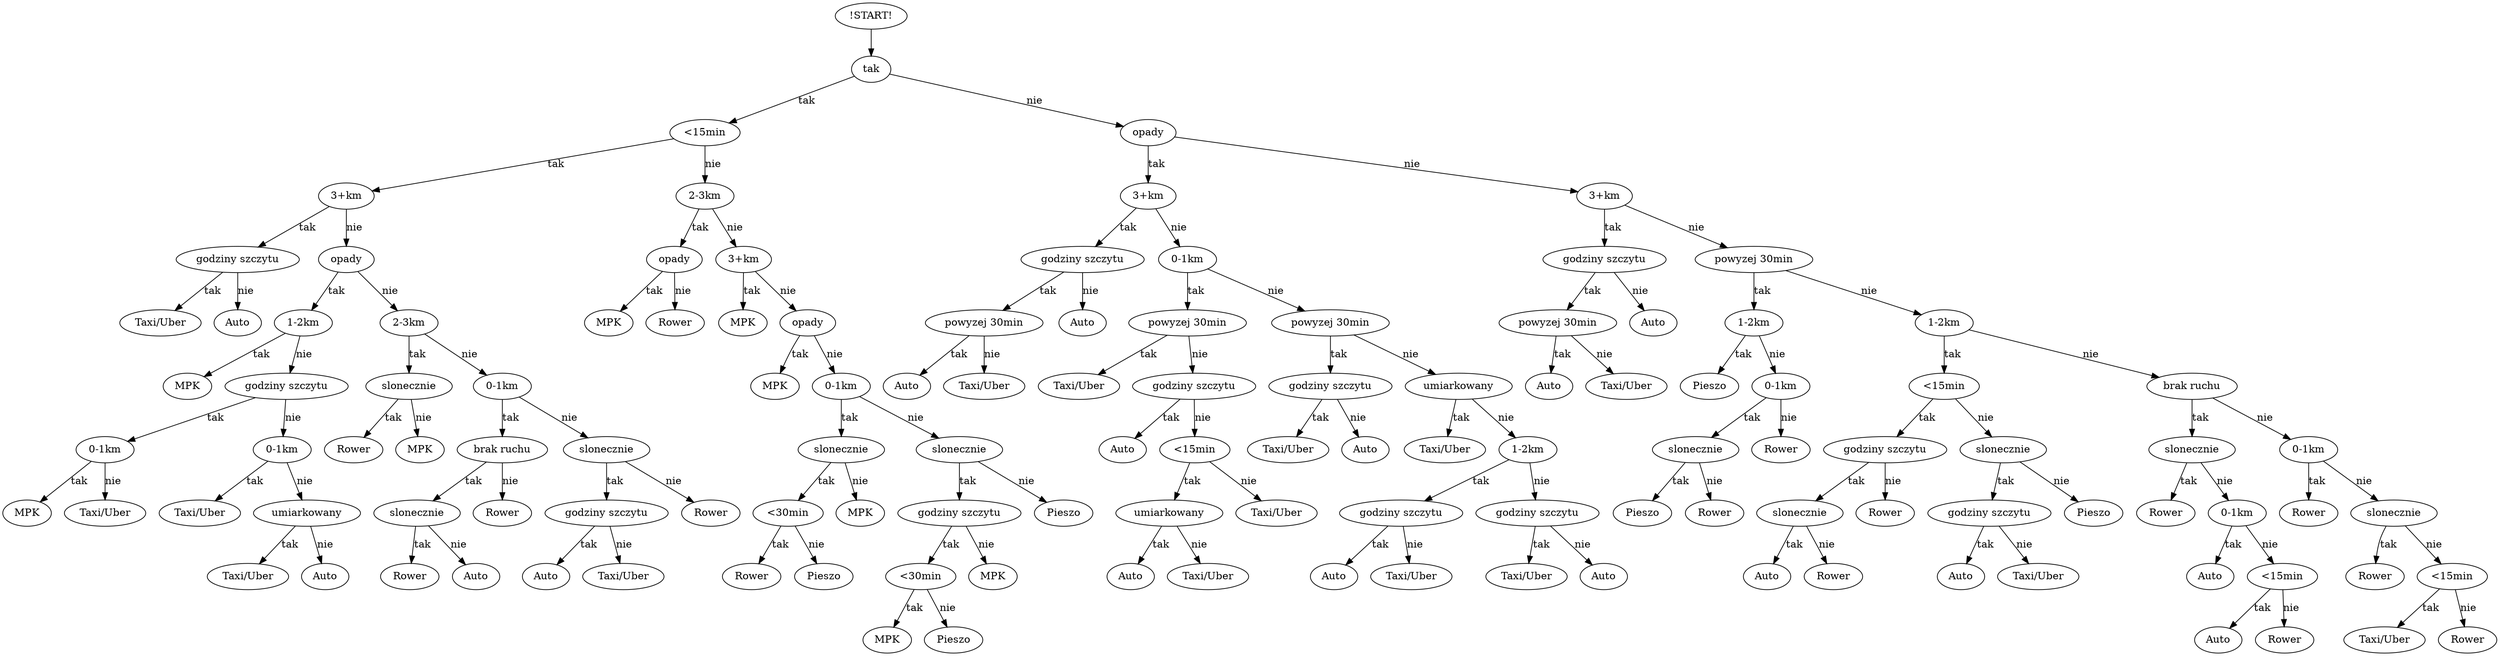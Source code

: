 // first
digraph {
	"e72a1e68-bd0e-4796-80af-b9c08810ddee" [label=tak]
	"!START!" -> "e72a1e68-bd0e-4796-80af-b9c08810ddee" [label=""]
	"e65f7de6-4a63-49f3-8550-bfc30dfb03e4" [label="<15min"]
	"e72a1e68-bd0e-4796-80af-b9c08810ddee" -> "e65f7de6-4a63-49f3-8550-bfc30dfb03e4" [label=tak]
	"829e3355-4c32-4c87-a706-6ee6b9d0e9bb" [label="3+km"]
	"e65f7de6-4a63-49f3-8550-bfc30dfb03e4" -> "829e3355-4c32-4c87-a706-6ee6b9d0e9bb" [label=tak]
	"0b53efb9-55ea-4384-84d3-65fb2e265f41" [label="godziny szczytu"]
	"829e3355-4c32-4c87-a706-6ee6b9d0e9bb" -> "0b53efb9-55ea-4384-84d3-65fb2e265f41" [label=tak]
	"4b99e252-1a45-47fb-8fab-452cc2b8126a" [label="Taxi/Uber"]
	"0b53efb9-55ea-4384-84d3-65fb2e265f41" -> "4b99e252-1a45-47fb-8fab-452cc2b8126a" [label=tak]
	"b96ff3bb-720f-40d7-9a4b-8ff8b80f7c21" [label=Auto]
	"0b53efb9-55ea-4384-84d3-65fb2e265f41" -> "b96ff3bb-720f-40d7-9a4b-8ff8b80f7c21" [label=nie]
	"9be3deba-39cf-419e-921f-ad772bb56677" [label=opady]
	"829e3355-4c32-4c87-a706-6ee6b9d0e9bb" -> "9be3deba-39cf-419e-921f-ad772bb56677" [label=nie]
	"91609b98-c894-4fd8-b645-2410c9dcf161" [label="1-2km"]
	"9be3deba-39cf-419e-921f-ad772bb56677" -> "91609b98-c894-4fd8-b645-2410c9dcf161" [label=tak]
	"d7408aef-afc0-48fa-b36e-048eb885acc6" [label=MPK]
	"91609b98-c894-4fd8-b645-2410c9dcf161" -> "d7408aef-afc0-48fa-b36e-048eb885acc6" [label=tak]
	"8471539d-8dc5-4d5e-83f6-39401250a45d" [label="godziny szczytu"]
	"91609b98-c894-4fd8-b645-2410c9dcf161" -> "8471539d-8dc5-4d5e-83f6-39401250a45d" [label=nie]
	"caab7ac4-18df-4fc1-8351-a12c281b711e" [label="0-1km"]
	"8471539d-8dc5-4d5e-83f6-39401250a45d" -> "caab7ac4-18df-4fc1-8351-a12c281b711e" [label=tak]
	"b2635528-9734-4324-acba-46e6c62b64c4" [label=MPK]
	"caab7ac4-18df-4fc1-8351-a12c281b711e" -> "b2635528-9734-4324-acba-46e6c62b64c4" [label=tak]
	"f818f202-9401-49dc-bf14-0b782b94412f" [label="Taxi/Uber"]
	"caab7ac4-18df-4fc1-8351-a12c281b711e" -> "f818f202-9401-49dc-bf14-0b782b94412f" [label=nie]
	"e1ba0492-2e3d-4d92-9a84-a62c6e60b071" [label="0-1km"]
	"8471539d-8dc5-4d5e-83f6-39401250a45d" -> "e1ba0492-2e3d-4d92-9a84-a62c6e60b071" [label=nie]
	"1a27eb69-291e-4b11-84e7-ec0d2cb673e4" [label="Taxi/Uber"]
	"e1ba0492-2e3d-4d92-9a84-a62c6e60b071" -> "1a27eb69-291e-4b11-84e7-ec0d2cb673e4" [label=tak]
	"107318b1-fa07-4f5e-966d-b02d87782932" [label=umiarkowany]
	"e1ba0492-2e3d-4d92-9a84-a62c6e60b071" -> "107318b1-fa07-4f5e-966d-b02d87782932" [label=nie]
	"bfe8b777-841b-4f7f-a2c8-097ae2a4a517" [label="Taxi/Uber"]
	"107318b1-fa07-4f5e-966d-b02d87782932" -> "bfe8b777-841b-4f7f-a2c8-097ae2a4a517" [label=tak]
	"772a074f-99ff-4764-baf0-65a166450b99" [label=Auto]
	"107318b1-fa07-4f5e-966d-b02d87782932" -> "772a074f-99ff-4764-baf0-65a166450b99" [label=nie]
	"6b0c7092-6b40-40f3-b4f4-98869aa888d7" [label="2-3km"]
	"9be3deba-39cf-419e-921f-ad772bb56677" -> "6b0c7092-6b40-40f3-b4f4-98869aa888d7" [label=nie]
	"019ca31f-c37b-4f63-8356-b029258beaa2" [label=slonecznie]
	"6b0c7092-6b40-40f3-b4f4-98869aa888d7" -> "019ca31f-c37b-4f63-8356-b029258beaa2" [label=tak]
	"45a98b51-216c-4eb2-9d3d-498c166573b4" [label=Rower]
	"019ca31f-c37b-4f63-8356-b029258beaa2" -> "45a98b51-216c-4eb2-9d3d-498c166573b4" [label=tak]
	"b97065dc-fb75-4b52-8a59-2099c5b16c61" [label=MPK]
	"019ca31f-c37b-4f63-8356-b029258beaa2" -> "b97065dc-fb75-4b52-8a59-2099c5b16c61" [label=nie]
	"af806793-0a9d-4a49-a155-325043d03f7a" [label="0-1km"]
	"6b0c7092-6b40-40f3-b4f4-98869aa888d7" -> "af806793-0a9d-4a49-a155-325043d03f7a" [label=nie]
	"ce7491ca-dfee-4d99-bb5f-201e703da307" [label="brak ruchu"]
	"af806793-0a9d-4a49-a155-325043d03f7a" -> "ce7491ca-dfee-4d99-bb5f-201e703da307" [label=tak]
	"ee7da8f8-7fd9-4d8f-9e3f-826020b84905" [label=slonecznie]
	"ce7491ca-dfee-4d99-bb5f-201e703da307" -> "ee7da8f8-7fd9-4d8f-9e3f-826020b84905" [label=tak]
	"0fb62f55-7ba1-4e88-99b9-1f9360081972" [label=Rower]
	"ee7da8f8-7fd9-4d8f-9e3f-826020b84905" -> "0fb62f55-7ba1-4e88-99b9-1f9360081972" [label=tak]
	"5027b0f0-d74f-4da1-bb63-3d5c5344be7d" [label=Auto]
	"ee7da8f8-7fd9-4d8f-9e3f-826020b84905" -> "5027b0f0-d74f-4da1-bb63-3d5c5344be7d" [label=nie]
	"67c7c7e0-10c3-4557-a109-6e1eadc1c55d" [label=Rower]
	"ce7491ca-dfee-4d99-bb5f-201e703da307" -> "67c7c7e0-10c3-4557-a109-6e1eadc1c55d" [label=nie]
	"0f729caa-9052-40e7-9da8-11e54ba6d980" [label=slonecznie]
	"af806793-0a9d-4a49-a155-325043d03f7a" -> "0f729caa-9052-40e7-9da8-11e54ba6d980" [label=nie]
	"47d70575-7afb-4b0c-b807-cbd83b1f21c0" [label="godziny szczytu"]
	"0f729caa-9052-40e7-9da8-11e54ba6d980" -> "47d70575-7afb-4b0c-b807-cbd83b1f21c0" [label=tak]
	"dad2f794-38fd-4c61-a99b-197321aaf7bf" [label=Auto]
	"47d70575-7afb-4b0c-b807-cbd83b1f21c0" -> "dad2f794-38fd-4c61-a99b-197321aaf7bf" [label=tak]
	"135e14f5-236d-436d-a420-b35504e6d779" [label="Taxi/Uber"]
	"47d70575-7afb-4b0c-b807-cbd83b1f21c0" -> "135e14f5-236d-436d-a420-b35504e6d779" [label=nie]
	"eebc1946-bfb0-46ba-a9bf-5f4250f9d423" [label=Rower]
	"0f729caa-9052-40e7-9da8-11e54ba6d980" -> "eebc1946-bfb0-46ba-a9bf-5f4250f9d423" [label=nie]
	"e0d1fc98-ce76-45af-9e2f-db558a56f277" [label="2-3km"]
	"e65f7de6-4a63-49f3-8550-bfc30dfb03e4" -> "e0d1fc98-ce76-45af-9e2f-db558a56f277" [label=nie]
	"280b08fb-0540-4302-8d4b-dca4055283d4" [label=opady]
	"e0d1fc98-ce76-45af-9e2f-db558a56f277" -> "280b08fb-0540-4302-8d4b-dca4055283d4" [label=tak]
	"e9045109-e1b6-41e9-b1e7-6f2d0c1c5d01" [label=MPK]
	"280b08fb-0540-4302-8d4b-dca4055283d4" -> "e9045109-e1b6-41e9-b1e7-6f2d0c1c5d01" [label=tak]
	"b1860e74-3152-4ba3-b62c-3e80d369123f" [label=Rower]
	"280b08fb-0540-4302-8d4b-dca4055283d4" -> "b1860e74-3152-4ba3-b62c-3e80d369123f" [label=nie]
	"b8233e15-98d6-48e1-9e79-0079a19bacc6" [label="3+km"]
	"e0d1fc98-ce76-45af-9e2f-db558a56f277" -> "b8233e15-98d6-48e1-9e79-0079a19bacc6" [label=nie]
	"f86d05d8-49c3-44b5-8b22-e5c3f5deb81a" [label=MPK]
	"b8233e15-98d6-48e1-9e79-0079a19bacc6" -> "f86d05d8-49c3-44b5-8b22-e5c3f5deb81a" [label=tak]
	"953bc01f-4883-4019-b031-9fe2046d16b0" [label=opady]
	"b8233e15-98d6-48e1-9e79-0079a19bacc6" -> "953bc01f-4883-4019-b031-9fe2046d16b0" [label=nie]
	"a3e89d0f-8f84-46c1-a1e7-7b0faada9004" [label=MPK]
	"953bc01f-4883-4019-b031-9fe2046d16b0" -> "a3e89d0f-8f84-46c1-a1e7-7b0faada9004" [label=tak]
	"b49d9da0-577d-461d-bd03-c669da749483" [label="0-1km"]
	"953bc01f-4883-4019-b031-9fe2046d16b0" -> "b49d9da0-577d-461d-bd03-c669da749483" [label=nie]
	"8d1cb8e2-8b57-42c1-bcf9-959ff799eabe" [label=slonecznie]
	"b49d9da0-577d-461d-bd03-c669da749483" -> "8d1cb8e2-8b57-42c1-bcf9-959ff799eabe" [label=tak]
	"0820c1c5-4dd7-4bfd-ac63-5dd291213862" [label="<30min"]
	"8d1cb8e2-8b57-42c1-bcf9-959ff799eabe" -> "0820c1c5-4dd7-4bfd-ac63-5dd291213862" [label=tak]
	"c549e5aa-091e-4ff5-903c-c3a31a121c01" [label=Rower]
	"0820c1c5-4dd7-4bfd-ac63-5dd291213862" -> "c549e5aa-091e-4ff5-903c-c3a31a121c01" [label=tak]
	"289e5746-30ce-43b6-9b6e-daebafe000af" [label=Pieszo]
	"0820c1c5-4dd7-4bfd-ac63-5dd291213862" -> "289e5746-30ce-43b6-9b6e-daebafe000af" [label=nie]
	"6eace53d-00ea-40fc-a442-8634de22b807" [label=MPK]
	"8d1cb8e2-8b57-42c1-bcf9-959ff799eabe" -> "6eace53d-00ea-40fc-a442-8634de22b807" [label=nie]
	"1b9c2e73-78d1-43a0-92f0-5f770d51ed33" [label=slonecznie]
	"b49d9da0-577d-461d-bd03-c669da749483" -> "1b9c2e73-78d1-43a0-92f0-5f770d51ed33" [label=nie]
	"101674c1-67f0-4d55-a576-a8ddf787e7d9" [label="godziny szczytu"]
	"1b9c2e73-78d1-43a0-92f0-5f770d51ed33" -> "101674c1-67f0-4d55-a576-a8ddf787e7d9" [label=tak]
	"6f0ee557-86bf-46a5-b643-6946303e11db" [label="<30min"]
	"101674c1-67f0-4d55-a576-a8ddf787e7d9" -> "6f0ee557-86bf-46a5-b643-6946303e11db" [label=tak]
	"cc14b5be-6b9e-49d3-978d-a9e313343cf2" [label=MPK]
	"6f0ee557-86bf-46a5-b643-6946303e11db" -> "cc14b5be-6b9e-49d3-978d-a9e313343cf2" [label=tak]
	"168f19db-db0e-45da-99df-95d54bea0cb6" [label=Pieszo]
	"6f0ee557-86bf-46a5-b643-6946303e11db" -> "168f19db-db0e-45da-99df-95d54bea0cb6" [label=nie]
	"042928ca-0e37-4387-a8bd-b33e17480437" [label=MPK]
	"101674c1-67f0-4d55-a576-a8ddf787e7d9" -> "042928ca-0e37-4387-a8bd-b33e17480437" [label=nie]
	"24d95538-c101-48ba-9830-09860d76e318" [label=Pieszo]
	"1b9c2e73-78d1-43a0-92f0-5f770d51ed33" -> "24d95538-c101-48ba-9830-09860d76e318" [label=nie]
	"98d47ded-b65d-4046-a4ec-a4b8be3fc93a" [label=opady]
	"e72a1e68-bd0e-4796-80af-b9c08810ddee" -> "98d47ded-b65d-4046-a4ec-a4b8be3fc93a" [label=nie]
	"4d59a017-b7c3-456c-b069-50ab03aaab13" [label="3+km"]
	"98d47ded-b65d-4046-a4ec-a4b8be3fc93a" -> "4d59a017-b7c3-456c-b069-50ab03aaab13" [label=tak]
	"09d15c13-d516-4067-94ec-5e91fa6aea6a" [label="godziny szczytu"]
	"4d59a017-b7c3-456c-b069-50ab03aaab13" -> "09d15c13-d516-4067-94ec-5e91fa6aea6a" [label=tak]
	"44c22f3a-efc3-412c-b426-b2431cfd0a8f" [label="powyzej 30min"]
	"09d15c13-d516-4067-94ec-5e91fa6aea6a" -> "44c22f3a-efc3-412c-b426-b2431cfd0a8f" [label=tak]
	"85b595fb-5590-48ec-8e0e-5c70c7ad9e29" [label=Auto]
	"44c22f3a-efc3-412c-b426-b2431cfd0a8f" -> "85b595fb-5590-48ec-8e0e-5c70c7ad9e29" [label=tak]
	"bf395be4-4805-45ed-b17f-fee87a6e63a6" [label="Taxi/Uber"]
	"44c22f3a-efc3-412c-b426-b2431cfd0a8f" -> "bf395be4-4805-45ed-b17f-fee87a6e63a6" [label=nie]
	"85817829-94e1-42da-8591-2b6966ee4aa1" [label=Auto]
	"09d15c13-d516-4067-94ec-5e91fa6aea6a" -> "85817829-94e1-42da-8591-2b6966ee4aa1" [label=nie]
	"3595d361-5c9b-4973-8b2f-443a8f4da9e0" [label="0-1km"]
	"4d59a017-b7c3-456c-b069-50ab03aaab13" -> "3595d361-5c9b-4973-8b2f-443a8f4da9e0" [label=nie]
	"b2784d6c-5866-4b4c-acc8-02e59ceb88f4" [label="powyzej 30min"]
	"3595d361-5c9b-4973-8b2f-443a8f4da9e0" -> "b2784d6c-5866-4b4c-acc8-02e59ceb88f4" [label=tak]
	"348d4628-3057-4f00-a529-37f43f9c40e6" [label="Taxi/Uber"]
	"b2784d6c-5866-4b4c-acc8-02e59ceb88f4" -> "348d4628-3057-4f00-a529-37f43f9c40e6" [label=tak]
	"2e773c27-a223-4e60-860b-f1f9caf9e638" [label="godziny szczytu"]
	"b2784d6c-5866-4b4c-acc8-02e59ceb88f4" -> "2e773c27-a223-4e60-860b-f1f9caf9e638" [label=nie]
	"f417ebcf-19ee-4b40-8097-17b499cbdc75" [label=Auto]
	"2e773c27-a223-4e60-860b-f1f9caf9e638" -> "f417ebcf-19ee-4b40-8097-17b499cbdc75" [label=tak]
	"05f66282-e588-4efc-b74d-a685a692b354" [label="<15min"]
	"2e773c27-a223-4e60-860b-f1f9caf9e638" -> "05f66282-e588-4efc-b74d-a685a692b354" [label=nie]
	"b8a605fc-8513-4fd6-8313-fbf0dad2fab5" [label=umiarkowany]
	"05f66282-e588-4efc-b74d-a685a692b354" -> "b8a605fc-8513-4fd6-8313-fbf0dad2fab5" [label=tak]
	"c869d7e3-aee0-45a6-afb4-03b6ac260c2c" [label=Auto]
	"b8a605fc-8513-4fd6-8313-fbf0dad2fab5" -> "c869d7e3-aee0-45a6-afb4-03b6ac260c2c" [label=tak]
	"5caeed57-c56c-40b9-b429-d0f41545a053" [label="Taxi/Uber"]
	"b8a605fc-8513-4fd6-8313-fbf0dad2fab5" -> "5caeed57-c56c-40b9-b429-d0f41545a053" [label=nie]
	"1c413619-26dc-47da-944d-0e109c9b01be" [label="Taxi/Uber"]
	"05f66282-e588-4efc-b74d-a685a692b354" -> "1c413619-26dc-47da-944d-0e109c9b01be" [label=nie]
	"6b4b0fe8-6815-45c8-ab1f-ee0d4ba6bbed" [label="powyzej 30min"]
	"3595d361-5c9b-4973-8b2f-443a8f4da9e0" -> "6b4b0fe8-6815-45c8-ab1f-ee0d4ba6bbed" [label=nie]
	"75e8241e-8367-47aa-92ca-95e0468160e2" [label="godziny szczytu"]
	"6b4b0fe8-6815-45c8-ab1f-ee0d4ba6bbed" -> "75e8241e-8367-47aa-92ca-95e0468160e2" [label=tak]
	"10da82f5-930a-43be-b452-85429371f805" [label="Taxi/Uber"]
	"75e8241e-8367-47aa-92ca-95e0468160e2" -> "10da82f5-930a-43be-b452-85429371f805" [label=tak]
	"8fda78a7-d216-4c73-b22b-18139ac91954" [label=Auto]
	"75e8241e-8367-47aa-92ca-95e0468160e2" -> "8fda78a7-d216-4c73-b22b-18139ac91954" [label=nie]
	"f59684b5-b425-4631-bb53-64ebd0027c95" [label=umiarkowany]
	"6b4b0fe8-6815-45c8-ab1f-ee0d4ba6bbed" -> "f59684b5-b425-4631-bb53-64ebd0027c95" [label=nie]
	"5f0b8897-d968-4a9d-867e-408e3a1a065a" [label="Taxi/Uber"]
	"f59684b5-b425-4631-bb53-64ebd0027c95" -> "5f0b8897-d968-4a9d-867e-408e3a1a065a" [label=tak]
	"93e59004-16ec-4353-9b94-222c3e8417c0" [label="1-2km"]
	"f59684b5-b425-4631-bb53-64ebd0027c95" -> "93e59004-16ec-4353-9b94-222c3e8417c0" [label=nie]
	"032a7215-402f-410f-8578-a11af6aead96" [label="godziny szczytu"]
	"93e59004-16ec-4353-9b94-222c3e8417c0" -> "032a7215-402f-410f-8578-a11af6aead96" [label=tak]
	"e1e7e5cc-cc2f-430b-a93e-4b8fd71ccbfa" [label=Auto]
	"032a7215-402f-410f-8578-a11af6aead96" -> "e1e7e5cc-cc2f-430b-a93e-4b8fd71ccbfa" [label=tak]
	"9c2eeed2-84fd-43c9-98eb-3131d9af1acc" [label="Taxi/Uber"]
	"032a7215-402f-410f-8578-a11af6aead96" -> "9c2eeed2-84fd-43c9-98eb-3131d9af1acc" [label=nie]
	"7682b4aa-61d3-460e-85a7-1682b2939a5a" [label="godziny szczytu"]
	"93e59004-16ec-4353-9b94-222c3e8417c0" -> "7682b4aa-61d3-460e-85a7-1682b2939a5a" [label=nie]
	"0efcfd1b-4ab3-4e5e-804b-042ef7b8acc7" [label="Taxi/Uber"]
	"7682b4aa-61d3-460e-85a7-1682b2939a5a" -> "0efcfd1b-4ab3-4e5e-804b-042ef7b8acc7" [label=tak]
	"9306bd16-f1a8-4ad4-996c-7ffca39951e1" [label=Auto]
	"7682b4aa-61d3-460e-85a7-1682b2939a5a" -> "9306bd16-f1a8-4ad4-996c-7ffca39951e1" [label=nie]
	"b5b34496-7bd5-48fe-8158-b14fd7dc6b2f" [label="3+km"]
	"98d47ded-b65d-4046-a4ec-a4b8be3fc93a" -> "b5b34496-7bd5-48fe-8158-b14fd7dc6b2f" [label=nie]
	"e4559a9e-e82b-44a7-b6b9-c9d4b0e06005" [label="godziny szczytu"]
	"b5b34496-7bd5-48fe-8158-b14fd7dc6b2f" -> "e4559a9e-e82b-44a7-b6b9-c9d4b0e06005" [label=tak]
	"a6ce3d1d-f87d-4cc0-bc0f-e588961fe0b3" [label="powyzej 30min"]
	"e4559a9e-e82b-44a7-b6b9-c9d4b0e06005" -> "a6ce3d1d-f87d-4cc0-bc0f-e588961fe0b3" [label=tak]
	"61e95e0e-9880-4bc9-9670-4cbd9f7951b8" [label=Auto]
	"a6ce3d1d-f87d-4cc0-bc0f-e588961fe0b3" -> "61e95e0e-9880-4bc9-9670-4cbd9f7951b8" [label=tak]
	"99efa5d7-012f-439c-9a8f-4d590fe922a6" [label="Taxi/Uber"]
	"a6ce3d1d-f87d-4cc0-bc0f-e588961fe0b3" -> "99efa5d7-012f-439c-9a8f-4d590fe922a6" [label=nie]
	"05d5566a-e19c-4686-b12f-f98b43684507" [label=Auto]
	"e4559a9e-e82b-44a7-b6b9-c9d4b0e06005" -> "05d5566a-e19c-4686-b12f-f98b43684507" [label=nie]
	"ba8c78c5-f1e9-4d97-aebd-7f29e462c065" [label="powyzej 30min"]
	"b5b34496-7bd5-48fe-8158-b14fd7dc6b2f" -> "ba8c78c5-f1e9-4d97-aebd-7f29e462c065" [label=nie]
	"c8a25dd7-0a43-4896-859e-a7c918c65fef" [label="1-2km"]
	"ba8c78c5-f1e9-4d97-aebd-7f29e462c065" -> "c8a25dd7-0a43-4896-859e-a7c918c65fef" [label=tak]
	"aa04ac13-bc80-499e-bcd5-7b5fa7676895" [label=Pieszo]
	"c8a25dd7-0a43-4896-859e-a7c918c65fef" -> "aa04ac13-bc80-499e-bcd5-7b5fa7676895" [label=tak]
	"0f0e856a-7adf-4184-ad43-3bb710a0b30d" [label="0-1km"]
	"c8a25dd7-0a43-4896-859e-a7c918c65fef" -> "0f0e856a-7adf-4184-ad43-3bb710a0b30d" [label=nie]
	"1c207305-c5fc-4a38-ab37-52752b5143cd" [label=slonecznie]
	"0f0e856a-7adf-4184-ad43-3bb710a0b30d" -> "1c207305-c5fc-4a38-ab37-52752b5143cd" [label=tak]
	"7dc2b7d1-864e-4b70-8547-395035357114" [label=Pieszo]
	"1c207305-c5fc-4a38-ab37-52752b5143cd" -> "7dc2b7d1-864e-4b70-8547-395035357114" [label=tak]
	"3694a13e-9917-4d8c-bf3a-6323a5b43aaf" [label=Rower]
	"1c207305-c5fc-4a38-ab37-52752b5143cd" -> "3694a13e-9917-4d8c-bf3a-6323a5b43aaf" [label=nie]
	"7b251127-4ba1-424d-b60b-a2db4411a41e" [label=Rower]
	"0f0e856a-7adf-4184-ad43-3bb710a0b30d" -> "7b251127-4ba1-424d-b60b-a2db4411a41e" [label=nie]
	"7b5251b0-46c7-48c5-9224-502995afcc3b" [label="1-2km"]
	"ba8c78c5-f1e9-4d97-aebd-7f29e462c065" -> "7b5251b0-46c7-48c5-9224-502995afcc3b" [label=nie]
	"d87fdc4e-7259-404b-932b-8c9189d7a8ef" [label="<15min"]
	"7b5251b0-46c7-48c5-9224-502995afcc3b" -> "d87fdc4e-7259-404b-932b-8c9189d7a8ef" [label=tak]
	"7d88ba92-cb5b-49b6-ad48-3e838674cb86" [label="godziny szczytu"]
	"d87fdc4e-7259-404b-932b-8c9189d7a8ef" -> "7d88ba92-cb5b-49b6-ad48-3e838674cb86" [label=tak]
	"92def3fb-cec0-4c7d-a452-fedcb7dda53e" [label=slonecznie]
	"7d88ba92-cb5b-49b6-ad48-3e838674cb86" -> "92def3fb-cec0-4c7d-a452-fedcb7dda53e" [label=tak]
	"40cb5371-0305-4914-97ef-4b6d50e07832" [label=Auto]
	"92def3fb-cec0-4c7d-a452-fedcb7dda53e" -> "40cb5371-0305-4914-97ef-4b6d50e07832" [label=tak]
	"c4d93d28-e354-4f9d-9136-047c76345b22" [label=Rower]
	"92def3fb-cec0-4c7d-a452-fedcb7dda53e" -> "c4d93d28-e354-4f9d-9136-047c76345b22" [label=nie]
	"f2045e87-2537-4b13-aa11-79387ad8c0ae" [label=Rower]
	"7d88ba92-cb5b-49b6-ad48-3e838674cb86" -> "f2045e87-2537-4b13-aa11-79387ad8c0ae" [label=nie]
	"0a2f583a-ddf5-4b8b-9680-b754c2468cb4" [label=slonecznie]
	"d87fdc4e-7259-404b-932b-8c9189d7a8ef" -> "0a2f583a-ddf5-4b8b-9680-b754c2468cb4" [label=nie]
	"e916acfe-87d7-417d-aed3-1db0b5d11bcb" [label="godziny szczytu"]
	"0a2f583a-ddf5-4b8b-9680-b754c2468cb4" -> "e916acfe-87d7-417d-aed3-1db0b5d11bcb" [label=tak]
	"d6631db1-770b-4faa-92ec-6fdab3d017c3" [label=Auto]
	"e916acfe-87d7-417d-aed3-1db0b5d11bcb" -> "d6631db1-770b-4faa-92ec-6fdab3d017c3" [label=tak]
	"cefc20c0-8fd1-483e-8623-3e69c14171de" [label="Taxi/Uber"]
	"e916acfe-87d7-417d-aed3-1db0b5d11bcb" -> "cefc20c0-8fd1-483e-8623-3e69c14171de" [label=nie]
	"8e375b9e-c638-412f-a59f-1ab518bf952e" [label=Pieszo]
	"0a2f583a-ddf5-4b8b-9680-b754c2468cb4" -> "8e375b9e-c638-412f-a59f-1ab518bf952e" [label=nie]
	"e1152f6e-f539-4c60-ae9d-b65396d5db71" [label="brak ruchu"]
	"7b5251b0-46c7-48c5-9224-502995afcc3b" -> "e1152f6e-f539-4c60-ae9d-b65396d5db71" [label=nie]
	"9564bd5b-866f-44b4-8421-89075cdb4ec8" [label=slonecznie]
	"e1152f6e-f539-4c60-ae9d-b65396d5db71" -> "9564bd5b-866f-44b4-8421-89075cdb4ec8" [label=tak]
	"3f3b2192-0dd2-414d-b0d1-b91c7f754dc6" [label=Rower]
	"9564bd5b-866f-44b4-8421-89075cdb4ec8" -> "3f3b2192-0dd2-414d-b0d1-b91c7f754dc6" [label=tak]
	"a23f6b8c-4408-467d-b5c7-44793c3d346c" [label="0-1km"]
	"9564bd5b-866f-44b4-8421-89075cdb4ec8" -> "a23f6b8c-4408-467d-b5c7-44793c3d346c" [label=nie]
	"01ccd591-16f0-4049-8a42-f6a86865a585" [label=Auto]
	"a23f6b8c-4408-467d-b5c7-44793c3d346c" -> "01ccd591-16f0-4049-8a42-f6a86865a585" [label=tak]
	"533bd5b7-e492-4312-aaf5-477537a698f5" [label="<15min"]
	"a23f6b8c-4408-467d-b5c7-44793c3d346c" -> "533bd5b7-e492-4312-aaf5-477537a698f5" [label=nie]
	"0e8bfcfc-7a71-4c83-88ac-bca948992ef8" [label=Auto]
	"533bd5b7-e492-4312-aaf5-477537a698f5" -> "0e8bfcfc-7a71-4c83-88ac-bca948992ef8" [label=tak]
	"489ae2a5-53fe-4e58-87a4-fe61d5743939" [label=Rower]
	"533bd5b7-e492-4312-aaf5-477537a698f5" -> "489ae2a5-53fe-4e58-87a4-fe61d5743939" [label=nie]
	"988fa1c8-ecab-4900-9cbd-842fb56c4be2" [label="0-1km"]
	"e1152f6e-f539-4c60-ae9d-b65396d5db71" -> "988fa1c8-ecab-4900-9cbd-842fb56c4be2" [label=nie]
	"f103c05f-165f-40e8-9198-25940b058acc" [label=Rower]
	"988fa1c8-ecab-4900-9cbd-842fb56c4be2" -> "f103c05f-165f-40e8-9198-25940b058acc" [label=tak]
	"c09d7824-a35c-4d71-b7ac-823736d19f81" [label=slonecznie]
	"988fa1c8-ecab-4900-9cbd-842fb56c4be2" -> "c09d7824-a35c-4d71-b7ac-823736d19f81" [label=nie]
	"e7dff32b-2db5-47f0-a75c-7be0046a9832" [label=Rower]
	"c09d7824-a35c-4d71-b7ac-823736d19f81" -> "e7dff32b-2db5-47f0-a75c-7be0046a9832" [label=tak]
	"d65584db-9dc6-4a65-850a-abd38d8a45c1" [label="<15min"]
	"c09d7824-a35c-4d71-b7ac-823736d19f81" -> "d65584db-9dc6-4a65-850a-abd38d8a45c1" [label=nie]
	"9bc1b038-569f-4e70-aaca-83a93a7310aa" [label="Taxi/Uber"]
	"d65584db-9dc6-4a65-850a-abd38d8a45c1" -> "9bc1b038-569f-4e70-aaca-83a93a7310aa" [label=tak]
	"f74342e4-bfb6-4b1c-9143-475263295aea" [label=Rower]
	"d65584db-9dc6-4a65-850a-abd38d8a45c1" -> "f74342e4-bfb6-4b1c-9143-475263295aea" [label=nie]
}
